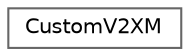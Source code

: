 digraph "类继承关系图"
{
 // INTERACTIVE_SVG=YES
 // LATEX_PDF_SIZE
  bgcolor="transparent";
  edge [fontname=Helvetica,fontsize=10,labelfontname=Helvetica,labelfontsize=10];
  node [fontname=Helvetica,fontsize=10,shape=box,height=0.2,width=0.4];
  rankdir="LR";
  Node0 [id="Node000000",label="CustomV2XM",height=0.2,width=0.4,color="grey40", fillcolor="white", style="filled",URL="$d4/d88/structCustomV2XM.html",tooltip=" "];
}
